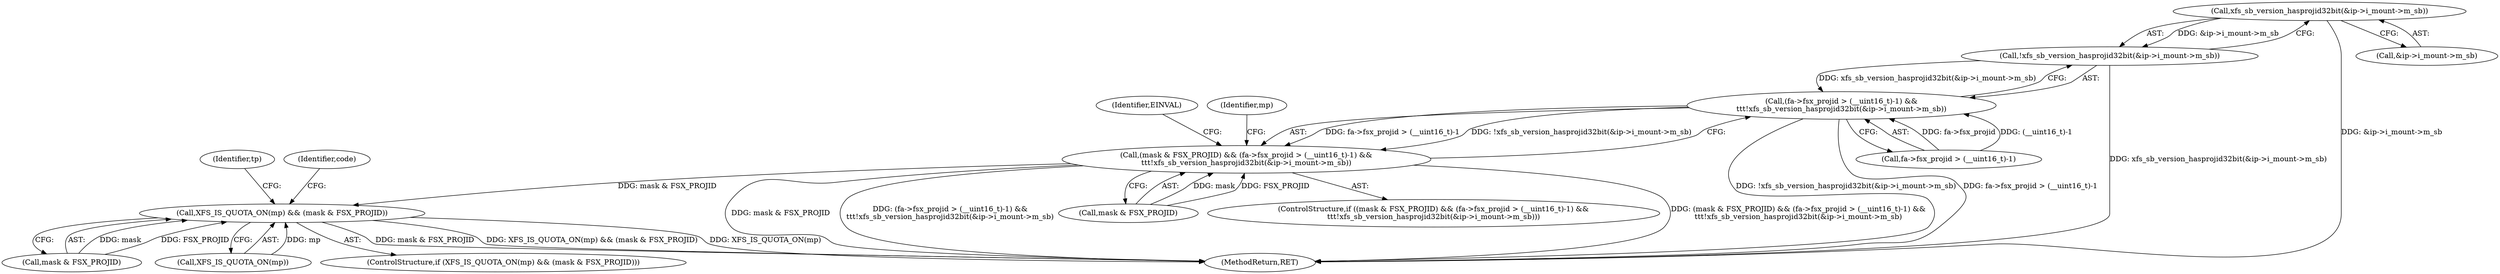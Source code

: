 digraph "0_linux_23adbe12ef7d3d4195e80800ab36b37bee28cd03_4@pointer" {
"1000180" [label="(Call,xfs_sb_version_hasprojid32bit(&ip->i_mount->m_sb))"];
"1000179" [label="(Call,!xfs_sb_version_hasprojid32bit(&ip->i_mount->m_sb))"];
"1000170" [label="(Call,(fa->fsx_projid > (__uint16_t)-1) &&\n\t\t\t!xfs_sb_version_hasprojid32bit(&ip->i_mount->m_sb))"];
"1000166" [label="(Call,(mask & FSX_PROJID) && (fa->fsx_projid > (__uint16_t)-1) &&\n\t\t\t!xfs_sb_version_hasprojid32bit(&ip->i_mount->m_sb))"];
"1000191" [label="(Call,XFS_IS_QUOTA_ON(mp) && (mask & FSX_PROJID))"];
"1000167" [label="(Call,mask & FSX_PROJID)"];
"1000181" [label="(Call,&ip->i_mount->m_sb)"];
"1000226" [label="(Identifier,tp)"];
"1000189" [label="(Identifier,EINVAL)"];
"1000180" [label="(Call,xfs_sb_version_hasprojid32bit(&ip->i_mount->m_sb))"];
"1000194" [label="(Call,mask & FSX_PROJID)"];
"1000166" [label="(Call,(mask & FSX_PROJID) && (fa->fsx_projid > (__uint16_t)-1) &&\n\t\t\t!xfs_sb_version_hasprojid32bit(&ip->i_mount->m_sb))"];
"1000687" [label="(MethodReturn,RET)"];
"1000199" [label="(Identifier,code)"];
"1000171" [label="(Call,fa->fsx_projid > (__uint16_t)-1)"];
"1000192" [label="(Call,XFS_IS_QUOTA_ON(mp))"];
"1000165" [label="(ControlStructure,if ((mask & FSX_PROJID) && (fa->fsx_projid > (__uint16_t)-1) &&\n\t\t\t!xfs_sb_version_hasprojid32bit(&ip->i_mount->m_sb)))"];
"1000193" [label="(Identifier,mp)"];
"1000170" [label="(Call,(fa->fsx_projid > (__uint16_t)-1) &&\n\t\t\t!xfs_sb_version_hasprojid32bit(&ip->i_mount->m_sb))"];
"1000179" [label="(Call,!xfs_sb_version_hasprojid32bit(&ip->i_mount->m_sb))"];
"1000191" [label="(Call,XFS_IS_QUOTA_ON(mp) && (mask & FSX_PROJID))"];
"1000190" [label="(ControlStructure,if (XFS_IS_QUOTA_ON(mp) && (mask & FSX_PROJID)))"];
"1000180" -> "1000179"  [label="AST: "];
"1000180" -> "1000181"  [label="CFG: "];
"1000181" -> "1000180"  [label="AST: "];
"1000179" -> "1000180"  [label="CFG: "];
"1000180" -> "1000687"  [label="DDG: &ip->i_mount->m_sb"];
"1000180" -> "1000179"  [label="DDG: &ip->i_mount->m_sb"];
"1000179" -> "1000170"  [label="AST: "];
"1000170" -> "1000179"  [label="CFG: "];
"1000179" -> "1000687"  [label="DDG: xfs_sb_version_hasprojid32bit(&ip->i_mount->m_sb)"];
"1000179" -> "1000170"  [label="DDG: xfs_sb_version_hasprojid32bit(&ip->i_mount->m_sb)"];
"1000170" -> "1000166"  [label="AST: "];
"1000170" -> "1000171"  [label="CFG: "];
"1000171" -> "1000170"  [label="AST: "];
"1000166" -> "1000170"  [label="CFG: "];
"1000170" -> "1000687"  [label="DDG: !xfs_sb_version_hasprojid32bit(&ip->i_mount->m_sb)"];
"1000170" -> "1000687"  [label="DDG: fa->fsx_projid > (__uint16_t)-1"];
"1000170" -> "1000166"  [label="DDG: fa->fsx_projid > (__uint16_t)-1"];
"1000170" -> "1000166"  [label="DDG: !xfs_sb_version_hasprojid32bit(&ip->i_mount->m_sb)"];
"1000171" -> "1000170"  [label="DDG: fa->fsx_projid"];
"1000171" -> "1000170"  [label="DDG: (__uint16_t)-1"];
"1000166" -> "1000165"  [label="AST: "];
"1000166" -> "1000167"  [label="CFG: "];
"1000167" -> "1000166"  [label="AST: "];
"1000189" -> "1000166"  [label="CFG: "];
"1000193" -> "1000166"  [label="CFG: "];
"1000166" -> "1000687"  [label="DDG: (mask & FSX_PROJID) && (fa->fsx_projid > (__uint16_t)-1) &&\n\t\t\t!xfs_sb_version_hasprojid32bit(&ip->i_mount->m_sb)"];
"1000166" -> "1000687"  [label="DDG: mask & FSX_PROJID"];
"1000166" -> "1000687"  [label="DDG: (fa->fsx_projid > (__uint16_t)-1) &&\n\t\t\t!xfs_sb_version_hasprojid32bit(&ip->i_mount->m_sb)"];
"1000167" -> "1000166"  [label="DDG: mask"];
"1000167" -> "1000166"  [label="DDG: FSX_PROJID"];
"1000166" -> "1000191"  [label="DDG: mask & FSX_PROJID"];
"1000191" -> "1000190"  [label="AST: "];
"1000191" -> "1000192"  [label="CFG: "];
"1000191" -> "1000194"  [label="CFG: "];
"1000192" -> "1000191"  [label="AST: "];
"1000194" -> "1000191"  [label="AST: "];
"1000199" -> "1000191"  [label="CFG: "];
"1000226" -> "1000191"  [label="CFG: "];
"1000191" -> "1000687"  [label="DDG: mask & FSX_PROJID"];
"1000191" -> "1000687"  [label="DDG: XFS_IS_QUOTA_ON(mp) && (mask & FSX_PROJID)"];
"1000191" -> "1000687"  [label="DDG: XFS_IS_QUOTA_ON(mp)"];
"1000192" -> "1000191"  [label="DDG: mp"];
"1000194" -> "1000191"  [label="DDG: mask"];
"1000194" -> "1000191"  [label="DDG: FSX_PROJID"];
}
